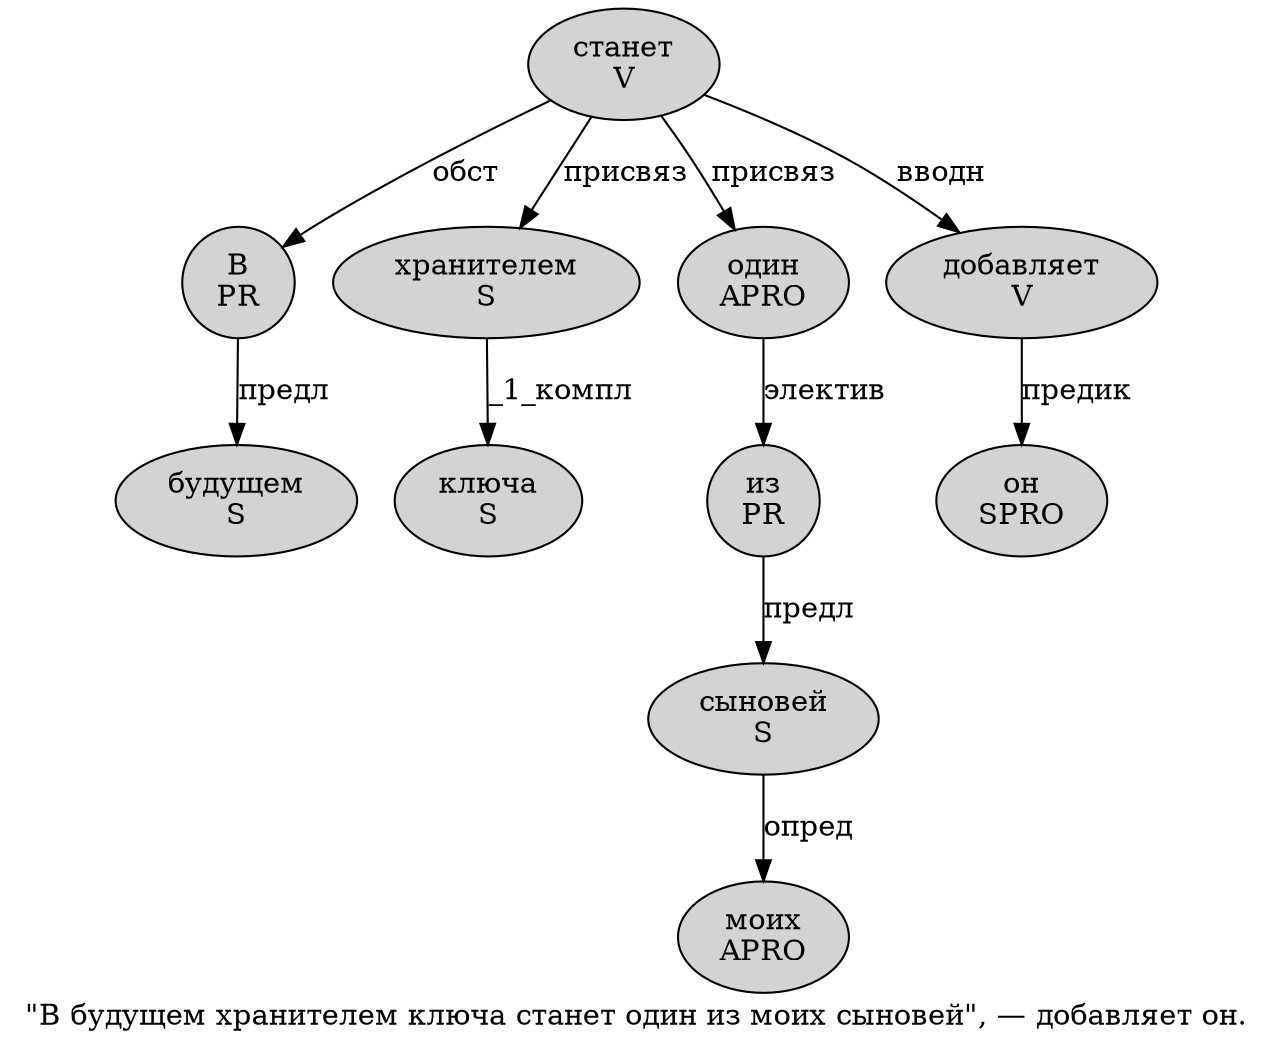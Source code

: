 digraph SENTENCE_326 {
	graph [label="\"В будущем хранителем ключа станет один из моих сыновей\", — добавляет он."]
	node [style=filled]
		1 [label="В
PR" color="" fillcolor=lightgray penwidth=1 shape=ellipse]
		2 [label="будущем
S" color="" fillcolor=lightgray penwidth=1 shape=ellipse]
		3 [label="хранителем
S" color="" fillcolor=lightgray penwidth=1 shape=ellipse]
		4 [label="ключа
S" color="" fillcolor=lightgray penwidth=1 shape=ellipse]
		5 [label="станет
V" color="" fillcolor=lightgray penwidth=1 shape=ellipse]
		6 [label="один
APRO" color="" fillcolor=lightgray penwidth=1 shape=ellipse]
		7 [label="из
PR" color="" fillcolor=lightgray penwidth=1 shape=ellipse]
		8 [label="моих
APRO" color="" fillcolor=lightgray penwidth=1 shape=ellipse]
		9 [label="сыновей
S" color="" fillcolor=lightgray penwidth=1 shape=ellipse]
		13 [label="добавляет
V" color="" fillcolor=lightgray penwidth=1 shape=ellipse]
		14 [label="он
SPRO" color="" fillcolor=lightgray penwidth=1 shape=ellipse]
			3 -> 4 [label="_1_компл"]
			1 -> 2 [label="предл"]
			6 -> 7 [label="электив"]
			13 -> 14 [label="предик"]
			5 -> 1 [label="обст"]
			5 -> 3 [label="присвяз"]
			5 -> 6 [label="присвяз"]
			5 -> 13 [label="вводн"]
			7 -> 9 [label="предл"]
			9 -> 8 [label="опред"]
}